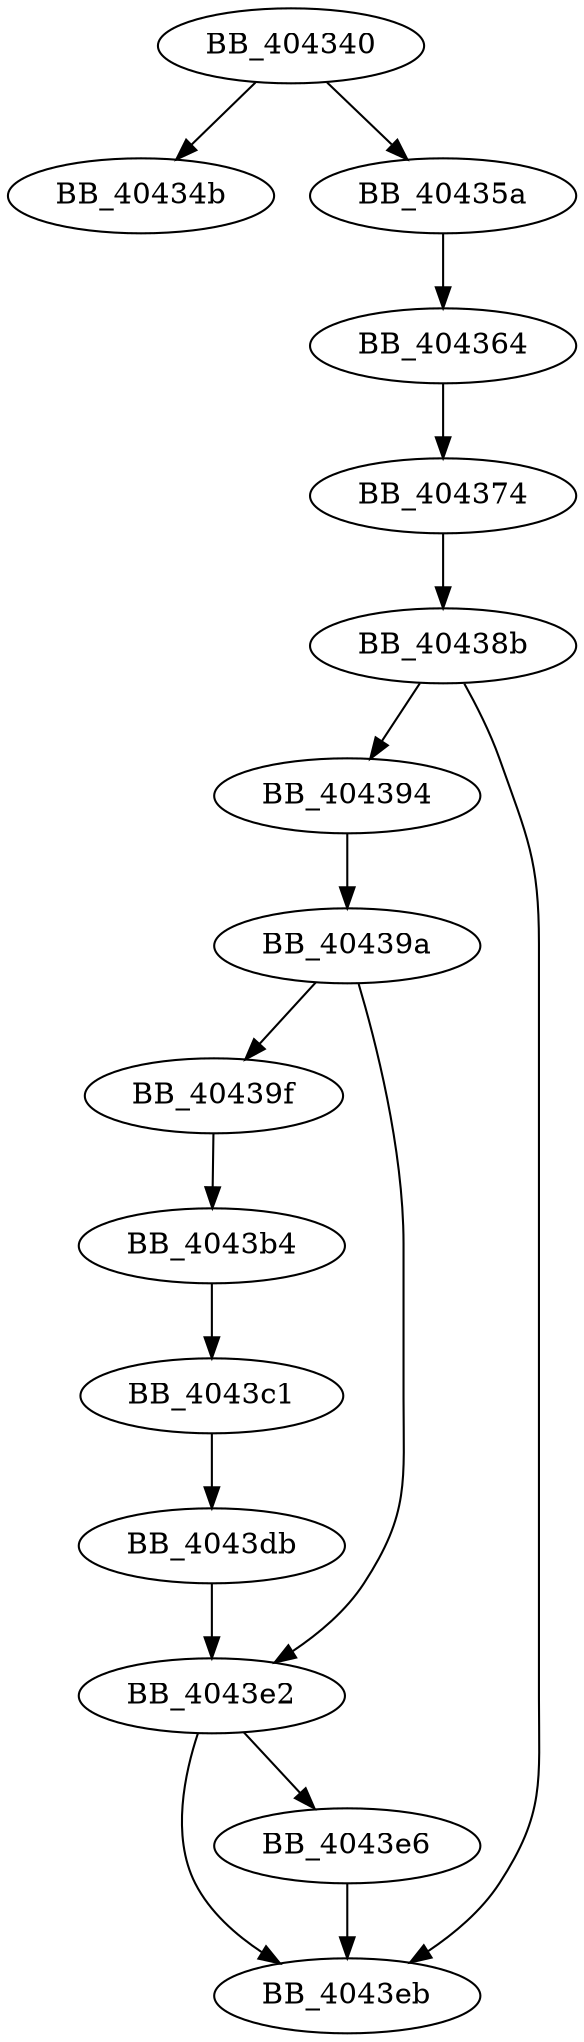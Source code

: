 DiGraph sub_404340{
BB_404340->BB_40434b
BB_404340->BB_40435a
BB_40435a->BB_404364
BB_404364->BB_404374
BB_404374->BB_40438b
BB_40438b->BB_404394
BB_40438b->BB_4043eb
BB_404394->BB_40439a
BB_40439a->BB_40439f
BB_40439a->BB_4043e2
BB_40439f->BB_4043b4
BB_4043b4->BB_4043c1
BB_4043c1->BB_4043db
BB_4043db->BB_4043e2
BB_4043e2->BB_4043e6
BB_4043e2->BB_4043eb
BB_4043e6->BB_4043eb
}
